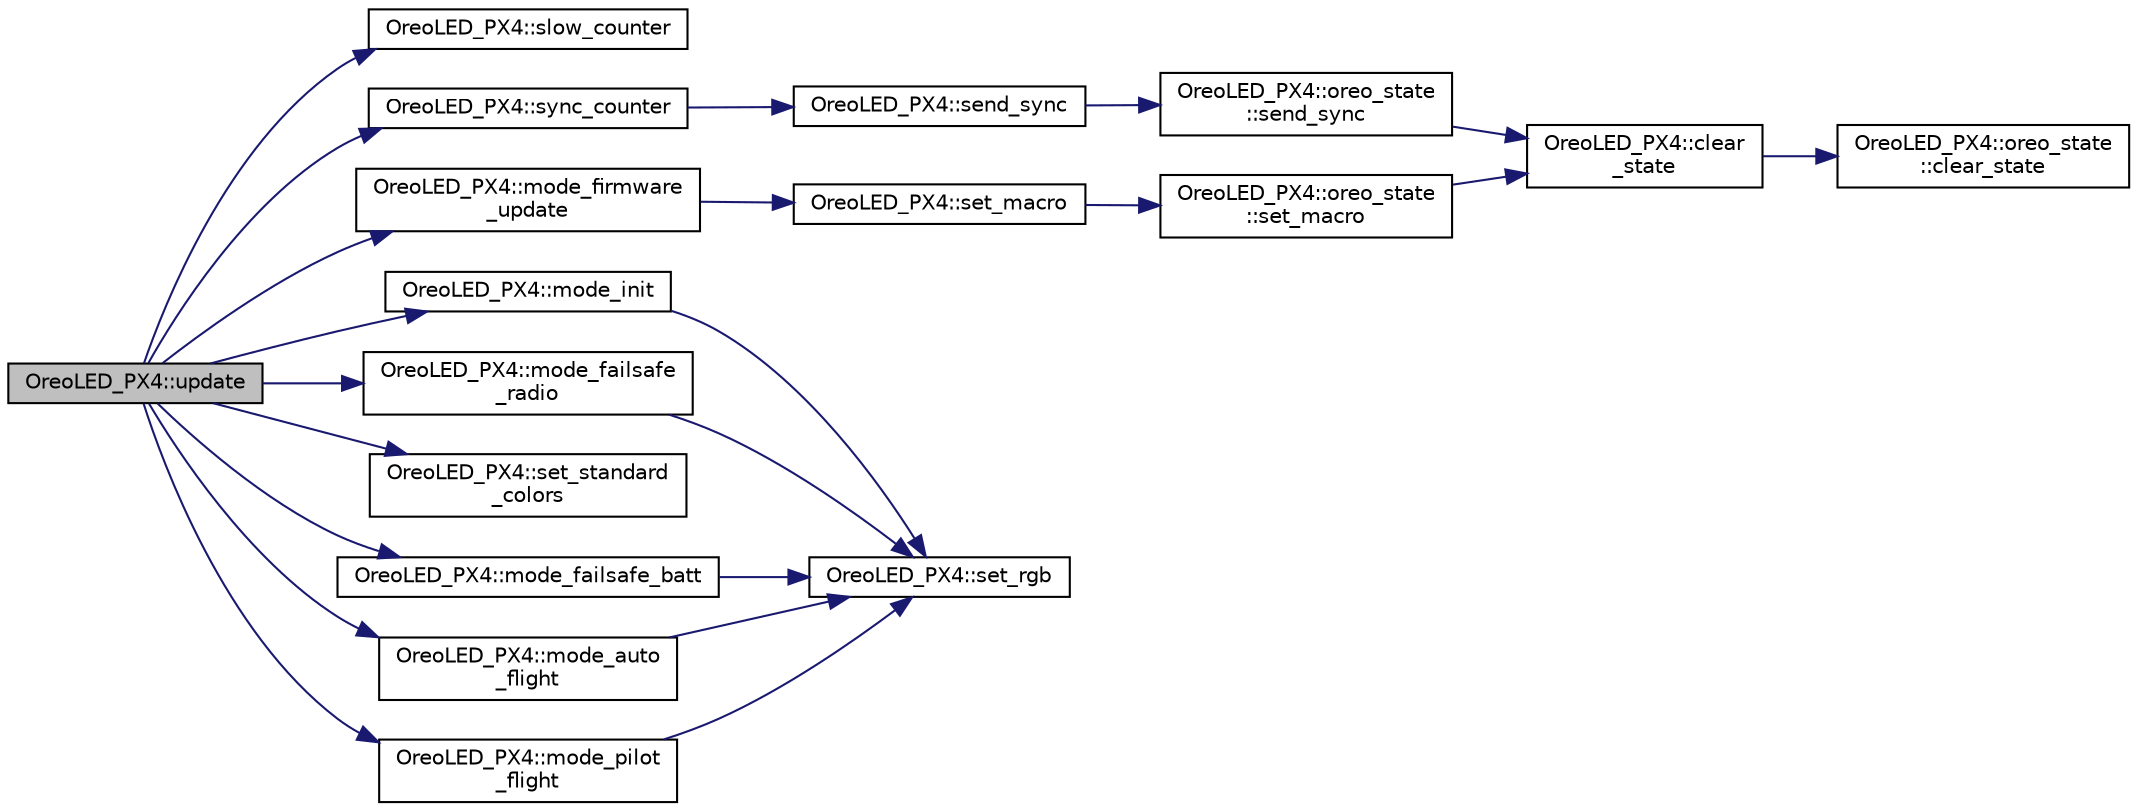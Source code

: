digraph "OreoLED_PX4::update"
{
 // INTERACTIVE_SVG=YES
  edge [fontname="Helvetica",fontsize="10",labelfontname="Helvetica",labelfontsize="10"];
  node [fontname="Helvetica",fontsize="10",shape=record];
  rankdir="LR";
  Node1 [label="OreoLED_PX4::update",height=0.2,width=0.4,color="black", fillcolor="grey75", style="filled", fontcolor="black"];
  Node1 -> Node2 [color="midnightblue",fontsize="10",style="solid",fontname="Helvetica"];
  Node2 [label="OreoLED_PX4::slow_counter",height=0.2,width=0.4,color="black", fillcolor="white", style="filled",URL="$classOreoLED__PX4.html#a9a3d3cafea8612a81ec2ec78e5ae413d"];
  Node1 -> Node3 [color="midnightblue",fontsize="10",style="solid",fontname="Helvetica"];
  Node3 [label="OreoLED_PX4::sync_counter",height=0.2,width=0.4,color="black", fillcolor="white", style="filled",URL="$classOreoLED__PX4.html#af3780cb76c252aca739ac808def8c8f5"];
  Node3 -> Node4 [color="midnightblue",fontsize="10",style="solid",fontname="Helvetica"];
  Node4 [label="OreoLED_PX4::send_sync",height=0.2,width=0.4,color="black", fillcolor="white", style="filled",URL="$classOreoLED__PX4.html#a656fbe69fdb01fc4aad63ed924f1a396"];
  Node4 -> Node5 [color="midnightblue",fontsize="10",style="solid",fontname="Helvetica"];
  Node5 [label="OreoLED_PX4::oreo_state\l::send_sync",height=0.2,width=0.4,color="black", fillcolor="white", style="filled",URL="$structOreoLED__PX4_1_1oreo__state.html#a0b6e252809555491929be472ba670f71"];
  Node5 -> Node6 [color="midnightblue",fontsize="10",style="solid",fontname="Helvetica"];
  Node6 [label="OreoLED_PX4::clear\l_state",height=0.2,width=0.4,color="black", fillcolor="white", style="filled",URL="$classOreoLED__PX4.html#aafa0e9ee898bc853b4860a2c201d4e77"];
  Node6 -> Node7 [color="midnightblue",fontsize="10",style="solid",fontname="Helvetica"];
  Node7 [label="OreoLED_PX4::oreo_state\l::clear_state",height=0.2,width=0.4,color="black", fillcolor="white", style="filled",URL="$structOreoLED__PX4_1_1oreo__state.html#abc37426b4e17082e9ab96456c32a9950"];
  Node1 -> Node8 [color="midnightblue",fontsize="10",style="solid",fontname="Helvetica"];
  Node8 [label="OreoLED_PX4::mode_firmware\l_update",height=0.2,width=0.4,color="black", fillcolor="white", style="filled",URL="$classOreoLED__PX4.html#a9a65fcb02bb0ac417e0be0d43ef3d9d7"];
  Node8 -> Node9 [color="midnightblue",fontsize="10",style="solid",fontname="Helvetica"];
  Node9 [label="OreoLED_PX4::set_macro",height=0.2,width=0.4,color="black", fillcolor="white", style="filled",URL="$classOreoLED__PX4.html#ad6e87dbe026c0b2861938c9a8d4b6571"];
  Node9 -> Node10 [color="midnightblue",fontsize="10",style="solid",fontname="Helvetica"];
  Node10 [label="OreoLED_PX4::oreo_state\l::set_macro",height=0.2,width=0.4,color="black", fillcolor="white", style="filled",URL="$structOreoLED__PX4_1_1oreo__state.html#a8789cc28e35c84d1a87debfbc230b91d"];
  Node10 -> Node6 [color="midnightblue",fontsize="10",style="solid",fontname="Helvetica"];
  Node1 -> Node11 [color="midnightblue",fontsize="10",style="solid",fontname="Helvetica"];
  Node11 [label="OreoLED_PX4::mode_init",height=0.2,width=0.4,color="black", fillcolor="white", style="filled",URL="$classOreoLED__PX4.html#af475c030beb24fc3dc69cbfb82913ea9"];
  Node11 -> Node12 [color="midnightblue",fontsize="10",style="solid",fontname="Helvetica"];
  Node12 [label="OreoLED_PX4::set_rgb",height=0.2,width=0.4,color="black", fillcolor="white", style="filled",URL="$classOreoLED__PX4.html#ac79742b697403772ab712adeff362b23"];
  Node1 -> Node13 [color="midnightblue",fontsize="10",style="solid",fontname="Helvetica"];
  Node13 [label="OreoLED_PX4::mode_failsafe\l_radio",height=0.2,width=0.4,color="black", fillcolor="white", style="filled",URL="$classOreoLED__PX4.html#a21938506a072edf4d756e9f5988a34f9"];
  Node13 -> Node12 [color="midnightblue",fontsize="10",style="solid",fontname="Helvetica"];
  Node1 -> Node14 [color="midnightblue",fontsize="10",style="solid",fontname="Helvetica"];
  Node14 [label="OreoLED_PX4::set_standard\l_colors",height=0.2,width=0.4,color="black", fillcolor="white", style="filled",URL="$classOreoLED__PX4.html#abf28e4c91050cc92b0170a29bc9931b2"];
  Node1 -> Node15 [color="midnightblue",fontsize="10",style="solid",fontname="Helvetica"];
  Node15 [label="OreoLED_PX4::mode_failsafe_batt",height=0.2,width=0.4,color="black", fillcolor="white", style="filled",URL="$classOreoLED__PX4.html#a7e6695374962b787554681f74599f682"];
  Node15 -> Node12 [color="midnightblue",fontsize="10",style="solid",fontname="Helvetica"];
  Node1 -> Node16 [color="midnightblue",fontsize="10",style="solid",fontname="Helvetica"];
  Node16 [label="OreoLED_PX4::mode_auto\l_flight",height=0.2,width=0.4,color="black", fillcolor="white", style="filled",URL="$classOreoLED__PX4.html#a0fab32966e63ad1dc4c6e6c95da87ec3"];
  Node16 -> Node12 [color="midnightblue",fontsize="10",style="solid",fontname="Helvetica"];
  Node1 -> Node17 [color="midnightblue",fontsize="10",style="solid",fontname="Helvetica"];
  Node17 [label="OreoLED_PX4::mode_pilot\l_flight",height=0.2,width=0.4,color="black", fillcolor="white", style="filled",URL="$classOreoLED__PX4.html#abe3d962f91f473e37ada97116ffcda94"];
  Node17 -> Node12 [color="midnightblue",fontsize="10",style="solid",fontname="Helvetica"];
}
